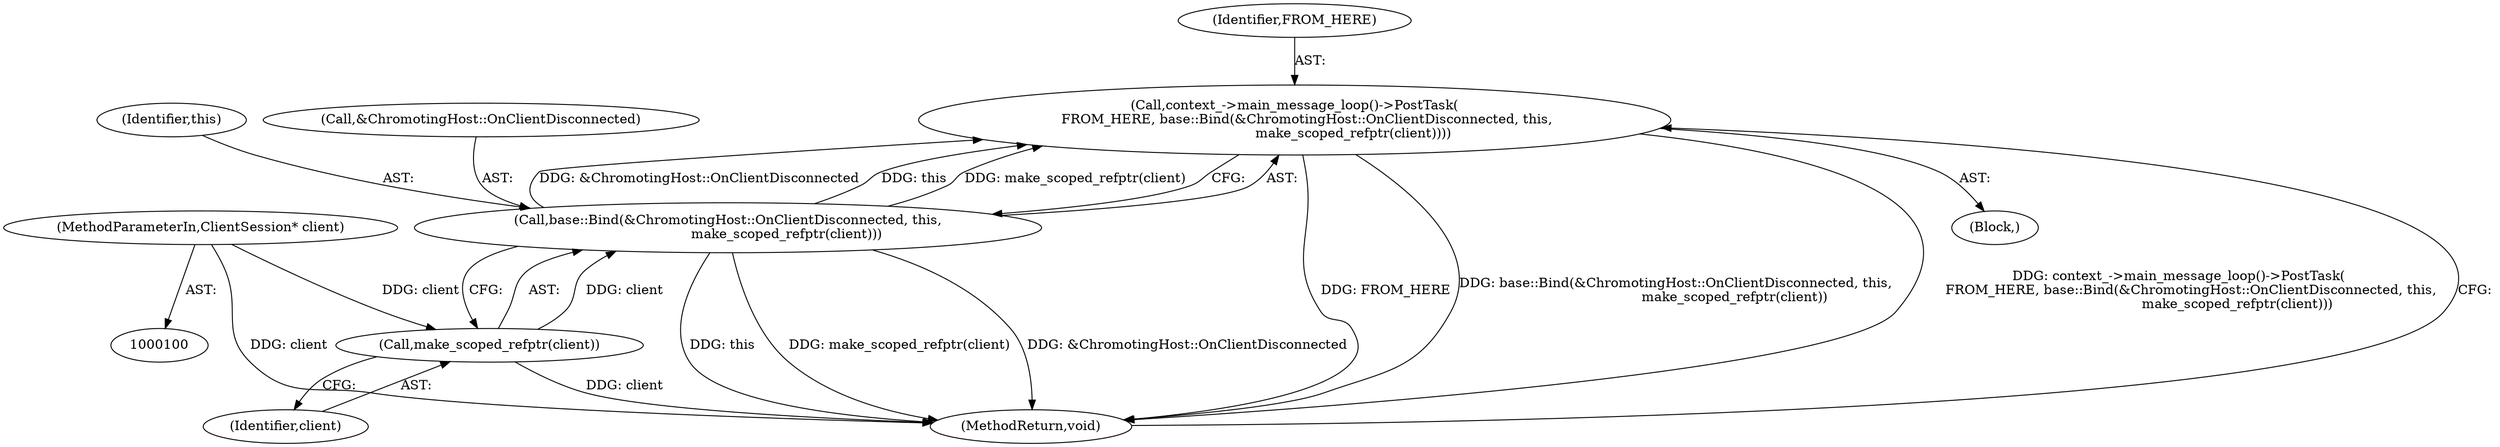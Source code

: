 digraph "1_Chrome_a46bcef82b29d30836a0f26226e3d4aca4fa9612_7@API" {
"1000109" [label="(Call,context_->main_message_loop()->PostTask(\n      FROM_HERE, base::Bind(&ChromotingHost::OnClientDisconnected, this,\n                            make_scoped_refptr(client))))"];
"1000111" [label="(Call,base::Bind(&ChromotingHost::OnClientDisconnected, this,\n                            make_scoped_refptr(client)))"];
"1000115" [label="(Call,make_scoped_refptr(client))"];
"1000101" [label="(MethodParameterIn,ClientSession* client)"];
"1000109" [label="(Call,context_->main_message_loop()->PostTask(\n      FROM_HERE, base::Bind(&ChromotingHost::OnClientDisconnected, this,\n                            make_scoped_refptr(client))))"];
"1000110" [label="(Identifier,FROM_HERE)"];
"1000114" [label="(Identifier,this)"];
"1000111" [label="(Call,base::Bind(&ChromotingHost::OnClientDisconnected, this,\n                            make_scoped_refptr(client)))"];
"1000115" [label="(Call,make_scoped_refptr(client))"];
"1000116" [label="(Identifier,client)"];
"1000101" [label="(MethodParameterIn,ClientSession* client)"];
"1000112" [label="(Call,&ChromotingHost::OnClientDisconnected)"];
"1000117" [label="(MethodReturn,void)"];
"1000102" [label="(Block,)"];
"1000109" -> "1000102"  [label="AST: "];
"1000109" -> "1000111"  [label="CFG: "];
"1000110" -> "1000109"  [label="AST: "];
"1000111" -> "1000109"  [label="AST: "];
"1000117" -> "1000109"  [label="CFG: "];
"1000109" -> "1000117"  [label="DDG: FROM_HERE"];
"1000109" -> "1000117"  [label="DDG: base::Bind(&ChromotingHost::OnClientDisconnected, this,\n                            make_scoped_refptr(client))"];
"1000109" -> "1000117"  [label="DDG: context_->main_message_loop()->PostTask(\n      FROM_HERE, base::Bind(&ChromotingHost::OnClientDisconnected, this,\n                            make_scoped_refptr(client)))"];
"1000111" -> "1000109"  [label="DDG: &ChromotingHost::OnClientDisconnected"];
"1000111" -> "1000109"  [label="DDG: this"];
"1000111" -> "1000109"  [label="DDG: make_scoped_refptr(client)"];
"1000111" -> "1000115"  [label="CFG: "];
"1000112" -> "1000111"  [label="AST: "];
"1000114" -> "1000111"  [label="AST: "];
"1000115" -> "1000111"  [label="AST: "];
"1000111" -> "1000117"  [label="DDG: this"];
"1000111" -> "1000117"  [label="DDG: make_scoped_refptr(client)"];
"1000111" -> "1000117"  [label="DDG: &ChromotingHost::OnClientDisconnected"];
"1000115" -> "1000111"  [label="DDG: client"];
"1000115" -> "1000116"  [label="CFG: "];
"1000116" -> "1000115"  [label="AST: "];
"1000115" -> "1000117"  [label="DDG: client"];
"1000101" -> "1000115"  [label="DDG: client"];
"1000101" -> "1000100"  [label="AST: "];
"1000101" -> "1000117"  [label="DDG: client"];
}
